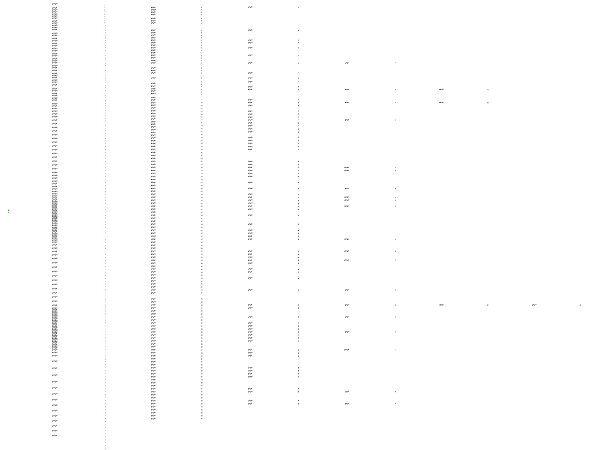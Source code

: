 digraph D {
rankdir=LR
size="4,3"
ratio="fill"
node[color="black",shape="square",fillcolor="darkseagreen3",style="filled"]
 0
 N1
 node[color="black",shape="circle",style=""]
 
edge[style="solid"]
edge[style="solid"]
0->1[label="c=1614.0,t=220.0",color="darkseagreen3"] 
edge[style="solid"]
0->2[label="c=1614.0,t=52.0",color="darkseagreen3"] 
edge[style="solid"]
2->28[label="c=35.0,t=222.0",color="dodgerblue2"] 
edge[style="solid"]
28->87[label="c=44.0,t=193.0",color="dodgerblue2"] 
edge[style="solid"]
0->3[label="c=1614.0,t=127.0",color="darkseagreen3"] 
edge[style="solid"]
3->69[label="c=102.0,t=133.0",color="dodgerblue2"] 
edge[style="solid"]
0->4[label="c=1614.0,t=117.0",color="darkseagreen3"] 
edge[style="solid"]
4->57[label="c=98.0,t=139.0",color="dodgerblue2"] 
edge[style="solid"]
0->5[label="c=1614.0,t=230.0",color="darkseagreen3"] 
edge[style="solid"]
5->82[label="c=78.0,t=109.0",color="dodgerblue2"] 
edge[style="solid"]
0->6[label="c=1614.0,t=204.0",color="darkseagreen3"] 
edge[style="solid"]
0->7[label="c=1614.0,t=142.0",color="darkseagreen3"] 
edge[style="solid"]
7->55[label="c=64.0,t=243.0",color="dodgerblue2"] 
edge[style="solid"]
0->8[label="c=1614.0,t=49.0",color="darkseagreen3"] 
edge[style="solid"]
8->35[label="c=61.0,t=277.0",color="dodgerblue2"] 
edge[style="solid"]
0->9[label="c=1614.0,t=154.0",color="darkseagreen3"] 
edge[style="solid"]
9->54[label="c=40.0,t=191.0",color="dodgerblue2"] 
edge[style="solid"]
0->10[label="c=1614.0,t=199.0",color="darkseagreen3"] 
edge[style="solid"]
0->11[label="c=1614.0,t=208.0",color="darkseagreen3"] 
edge[style="solid"]
0->12[label="c=1614.0,t=68.0",color="darkseagreen3"] 
edge[style="solid"]
12->43[label="c=85.0,t=264.0",color="dodgerblue2"] 
edge[style="solid"]
43->103[label="c=45.0,t=139.0",color="dodgerblue2"] 
edge[style="solid"]
0->13[label="c=1614.0,t=149.0",color="darkseagreen3"] 
edge[style="solid"]
13->65[label="c=79.0,t=263.0",color="dodgerblue2"] 
edge[style="solid"]
0->14[label="c=1614.0,t=234.0",color="darkseagreen3"] 
edge[style="solid"]
14->80[label="c=17.0,t=179.0",color="dodgerblue2"] 
edge[style="solid"]
0->15[label="c=1614.0,t=65.0",color="darkseagreen3"] 
edge[style="solid"]
15->36[label="c=33.0,t=72.0",color="dodgerblue2"] 
edge[style="solid"]
0->16[label="c=1614.0,t=166.0",color="darkseagreen3"] 
edge[style="solid"]
16->67[label="c=50.0,t=113.0",color="dodgerblue2"] 
edge[style="solid"]
67->89[label="c=14.0,t=107.0",color="dodgerblue2"] 
edge[style="solid"]
0->17[label="c=1614.0,t=24.0",color="darkseagreen3"] 
edge[style="solid"]
17->30[label="c=49.0,t=195.0",color="dodgerblue2"] 
edge[style="solid"]
30->90[label="c=129.0,t=114.0",color="dodgerblue2"] 
edge[style="solid"]
0->18[label="c=1614.0,t=189.0",color="darkseagreen3"] 
edge[style="solid"]
18->79[label="c=51.0,t=268.0",color="dodgerblue2"] 
edge[style="solid"]
0->19[label="c=1614.0,t=111.0",color="darkseagreen3"] 
edge[style="solid"]
19->66[label="c=81.0,t=100.0",color="dodgerblue2"] 
edge[style="solid"]
66->83[label="c=74.0,t=254.0",color="dodgerblue2"] 
edge[style="solid"]
0->20[label="c=1614.0,t=218.0",color="darkseagreen3"] 
edge[style="solid"]
20->84[label="c=63.0,t=155.0",color="dodgerblue2"] 
edge[style="solid"]
0->21[label="c=1614.0,t=75.0",color="darkseagreen3"] 
edge[style="solid"]
21->47[label="c=61.0,t=253.0",color="dodgerblue2"] 
edge[style="solid"]
0->22[label="c=1614.0,t=134.0",color="darkseagreen3"] 
edge[style="solid"]
22->63[label="c=56.0,t=212.0",color="dodgerblue2"] 
edge[style="solid"]
63->117[label="c=78.0,t=111.0",color="dodgerblue2"] 
edge[style="solid"]
0->23[label="c=1614.0,t=90.0",color="darkseagreen3"] 
edge[style="solid"]
23->52[label="c=35.0,t=134.0",color="dodgerblue2"] 
edge[style="solid"]
0->24[label="c=1614.0,t=186.0",color="darkseagreen3"] 
edge[style="solid"]
24->81[label="c=38.0,t=68.0",color="dodgerblue2"] 
edge[style="solid"]
0->25[label="c=1614.0,t=103.0",color="darkseagreen3"] 
edge[style="solid"]
25->60[label="c=31.0,t=57.0",color="dodgerblue2"] 
edge[style="solid"]
60->88[label="c=90.0,t=109.0",color="dodgerblue2"] 
edge[style="solid"]
88->99[label="c=7.0,t=32.0",color="dodgerblue2"] 
edge[style="solid"]
0->26[label="c=1614.0,t=115.0",color="darkseagreen3"] 
edge[style="solid"]
0->27[label="c=1614.0,t=55.0",color="darkseagreen3"] 
edge[style="solid"]
27->53[label="c=72.0,t=198.0",color="dodgerblue2"] 
edge[style="solid"]
0->29[label="c=1614.0,t=86.0",color="darkseagreen3"] 
edge[style="solid"]
29->59[label="c=36.0,t=251.0",color="dodgerblue2"] 
edge[style="solid"]
0->31[label="c=1614.0,t=69.0",color="darkseagreen3"] 
edge[style="solid"]
31->62[label="c=49.0,t=213.0",color="dodgerblue2"] 
edge[style="solid"]
62->111[label="c=55.0,t=198.0",color="dodgerblue2"] 
edge[style="solid"]
0->32[label="c=1614.0,t=212.0",color="darkseagreen3"] 
edge[style="solid"]
0->33[label="c=1614.0,t=92.0",color="darkseagreen3"] 
edge[style="solid"]
33->75[label="c=76.0,t=76.0",color="dodgerblue2"] 
edge[style="solid"]
75->86[label="c=47.0,t=117.0",color="dodgerblue2"] 
edge[style="solid"]
0->34[label="c=1614.0,t=150.0",color="darkseagreen3"] 
edge[style="solid"]
0->37[label="c=1614.0,t=171.0",color="darkseagreen3"] 
edge[style="solid"]
0->38[label="c=1614.0,t=69.0",color="darkseagreen3"] 
edge[style="solid"]
38->56[label="c=12.0,t=48.0",color="dodgerblue2"] 
edge[style="solid"]
56->78[label="c=42.0,t=220.0",color="dodgerblue2"] 
edge[style="solid"]
0->39[label="c=1614.0,t=37.0",color="darkseagreen3"] 
edge[style="solid"]
39->50[label="c=31.0,t=107.0",color="dodgerblue2"] 
edge[style="solid"]
0->40[label="c=1614.0,t=164.0",color="darkseagreen3"] 
edge[style="solid"]
40->91[label="c=75.0,t=63.0",color="dodgerblue2"] 
edge[style="solid"]
91->105[label="c=52.0,t=184.0",color="dodgerblue2"] 
edge[style="solid"]
0->41[label="c=1614.0,t=52.0",color="darkseagreen3"] 
edge[style="solid"]
41->68[label="c=83.0,t=103.0",color="dodgerblue2"] 
edge[style="solid"]
68->95[label="c=59.0,t=75.0",color="dodgerblue2"] 
edge[style="solid"]
95->102[label="c=18.0,t=65.0",color="dodgerblue2"] 
edge[style="solid"]
102->116[label="c=36.0,t=164.0",color="dodgerblue2"] 
edge[style="solid"]
0->42[label="c=1614.0,t=28.0",color="darkseagreen3"] 
edge[style="solid"]
42->51[label="c=35.0,t=114.0",color="dodgerblue2"] 
edge[style="solid"]
0->44[label="c=1614.0,t=235.0",color="darkseagreen3"] 
edge[style="solid"]
0->45[label="c=1614.0,t=43.0",color="darkseagreen3"] 
edge[style="solid"]
45->61[label="c=6.0,t=132.0",color="dodgerblue2"] 
edge[style="solid"]
0->46[label="c=1614.0,t=184.0",color="darkseagreen3"] 
edge[style="solid"]
46->101[label="c=36.0,t=253.0",color="dodgerblue2"] 
edge[style="solid"]
0->48[label="c=1614.0,t=54.0",color="darkseagreen3"] 
edge[style="solid"]
48->71[label="c=23.0,t=110.0",color="dodgerblue2"] 
edge[style="solid"]
71->104[label="c=54.0,t=207.0",color="dodgerblue2"] 
edge[style="solid"]
0->49[label="c=1614.0,t=173.0",color="darkseagreen3"] 
edge[style="solid"]
49->106[label="c=58.0,t=134.0",color="dodgerblue2"] 
edge[style="solid"]
106->125[label="c=12.0,t=33.0",color="dodgerblue2"] 
edge[style="solid"]
125->142[label="c=26.0,t=37.0",color="dodgerblue2"] 
edge[style="solid"]
142->153[label="c=36.0,t=100.0",color="dodgerblue2"] 
edge[style="solid"]
0->58[label="c=1614.0,t=167.0",color="darkseagreen3"] 
edge[style="solid"]
58->113[label="c=72.0,t=175.0",color="dodgerblue2"] 
edge[style="solid"]
113->154[label="c=79.0,t=127.0",color="dodgerblue2"] 
edge[style="solid"]
0->64[label="c=1614.0,t=153.0",color="darkseagreen3"] 
edge[style="solid"]
64->107[label="c=54.0,t=230.0",color="dodgerblue2"] 
edge[style="solid"]
0->70[label="c=1614.0,t=156.0",color="darkseagreen3"] 
edge[style="solid"]
70->114[label="c=64.0,t=102.0",color="dodgerblue2"] 
edge[style="solid"]
114->137[label="c=48.0,t=210.0",color="dodgerblue2"] 
edge[style="solid"]
0->72[label="c=1614.0,t=59.0",color="darkseagreen3"] 
edge[style="solid"]
72->100[label="c=74.0,t=216.0",color="dodgerblue2"] 
edge[style="solid"]
100->145[label="c=41.0,t=138.0",color="dodgerblue2"] 
edge[style="solid"]
0->73[label="c=1614.0,t=38.0",color="darkseagreen3"] 
edge[style="solid"]
73->94[label="c=82.0,t=149.0",color="dodgerblue2"] 
edge[style="solid"]
94->122[label="c=84.0,t=280.0",color="dodgerblue2"] 
edge[style="solid"]
0->74[label="c=1614.0,t=136.0",color="darkseagreen3"] 
edge[style="solid"]
74->110[label="c=32.0,t=75.0",color="dodgerblue2"] 
edge[style="solid"]
110->141[label="c=107.0,t=117.0",color="dodgerblue2"] 
edge[style="solid"]
141->167[label="c=55.0,t=93.0",color="dodgerblue2"] 
edge[style="solid"]
0->76[label="c=1614.0,t=56.0",color="darkseagreen3"] 
edge[style="solid"]
76->98[label="c=55.0,t=259.0",color="dodgerblue2"] 
edge[style="solid"]
98->156[label="c=40.0,t=58.0",color="dodgerblue2"] 
edge[style="solid"]
0->77[label="c=1614.0,t=137.0",color="darkseagreen3"] 
edge[style="solid"]
77->112[label="c=59.0,t=102.0",color="dodgerblue2"] 
edge[style="solid"]
112->140[label="c=62.0,t=190.0",color="dodgerblue2"] 
edge[style="solid"]
0->85[label="c=1614.0,t=198.0",color="darkseagreen3"] 
edge[style="solid"]
85->131[label="c=15.0,t=137.0",color="dodgerblue2"] 
edge[style="solid"]
131->183[label="c=114.0,t=92.0",color="dodgerblue2"] 
edge[style="solid"]
0->92[label="c=1614.0,t=137.0",color="darkseagreen3"] 
edge[style="solid"]
92->121[label="c=40.0,t=110.0",color="dodgerblue2"] 
edge[style="solid"]
121->168[label="c=61.0,t=183.0",color="dodgerblue2"] 
edge[style="solid"]
0->93[label="c=1614.0,t=217.0",color="darkseagreen3"] 
edge[style="solid"]
93->162[label="c=80.0,t=179.0",color="dodgerblue2"] 
edge[style="solid"]
0->96[label="c=1614.0,t=108.0",color="darkseagreen3"] 
edge[style="solid"]
96->128[label="c=64.0,t=100.0",color="dodgerblue2"] 
edge[style="solid"]
128->146[label="c=18.0,t=195.0",color="dodgerblue2"] 
edge[style="solid"]
0->97[label="c=1614.0,t=101.0",color="darkseagreen3"] 
edge[style="solid"]
97->120[label="c=82.0,t=225.0",color="dodgerblue2"] 
edge[style="solid"]
120->173[label="c=18.0,t=142.0",color="dodgerblue2"] 
edge[style="solid"]
0->108[label="c=1614.0,t=96.0",color="darkseagreen3"] 
edge[style="solid"]
108->139[label="c=51.0,t=203.0",color="dodgerblue2"] 
edge[style="solid"]
139->187[label="c=14.0,t=116.0",color="dodgerblue2"] 
edge[style="solid"]
0->109[label="c=1614.0,t=18.0",color="darkseagreen3"] 
edge[style="solid"]
109->119[label="c=75.0,t=295.0",color="dodgerblue2"] 
edge[style="solid"]
119->193[label="c=20.0,t=167.0",color="dodgerblue2"] 
edge[style="solid"]
0->115[label="c=1614.0,t=165.0",color="darkseagreen3"] 
edge[style="solid"]
115->169[label="c=44.0,t=179.0",color="dodgerblue2"] 
edge[style="solid"]
169->211[label="c=15.0,t=64.0",color="dodgerblue2"] 
edge[style="solid"]
0->118[label="c=1614.0,t=211.0",color="darkseagreen3"] 
edge[style="solid"]
118->201[label="c=84.0,t=255.0",color="dodgerblue2"] 
edge[style="solid"]
0->123[label="c=1614.0,t=225.0",color="darkseagreen3"] 
edge[style="solid"]
123->204[label="c=76.0,t=212.0",color="dodgerblue2"] 
edge[style="solid"]
0->124[label="c=1614.0,t=155.0",color="darkseagreen3"] 
edge[style="solid"]
124->175[label="c=34.0,t=258.0",color="dodgerblue2"] 
edge[style="solid"]
0->126[label="c=1614.0,t=209.0",color="darkseagreen3"] 
edge[style="solid"]
126->191[label="c=42.0,t=44.0",color="dodgerblue2"] 
edge[style="solid"]
191->209[label="c=48.0,t=203.0",color="dodgerblue2"] 
edge[style="solid"]
0->127[label="c=1614.0,t=134.0",color="darkseagreen3"] 
edge[style="solid"]
127->176[label="c=70.0,t=195.0",color="dodgerblue2"] 
edge[style="solid"]
176->226[label="c=25.0,t=122.0",color="dodgerblue2"] 
edge[style="solid"]
0->129[label="c=1614.0,t=91.0",color="darkseagreen3"] 
edge[style="solid"]
129->163[label="c=29.0,t=109.0",color="dodgerblue2"] 
edge[style="solid"]
163->194[label="c=42.0,t=82.0",color="dodgerblue2"] 
edge[style="solid"]
194->221[label="c=76.0,t=138.0",color="dodgerblue2"] 
edge[style="solid"]
0->130[label="c=1614.0,t=36.0",color="darkseagreen3"] 
edge[style="solid"]
130->148[label="c=33.0,t=108.0",color="dodgerblue2"] 
edge[style="solid"]
148->181[label="c=49.0,t=128.0",color="dodgerblue2"] 
edge[style="solid"]
181->215[label="c=48.0,t=169.0",color="dodgerblue2"] 
edge[style="solid"]
0->132[label="c=1614.0,t=147.0",color="darkseagreen3"] 
edge[style="solid"]
132->172[label="c=17.0,t=147.0",color="dodgerblue2"] 
edge[style="solid"]
172->224[label="c=64.0,t=120.0",color="dodgerblue2"] 
edge[style="solid"]
0->133[label="c=1614.0,t=204.0",color="darkseagreen3"] 
edge[style="solid"]
133->196[label="c=17.0,t=118.0",color="dodgerblue2"] 
edge[style="solid"]
196->230[label="c=34.0,t=156.0",color="dodgerblue2"] 
edge[style="solid"]
0->134[label="c=1614.0,t=217.0",color="darkseagreen3"] 
edge[style="solid"]
134->213[label="c=82.0,t=202.0",color="dodgerblue2"] 
edge[style="solid"]
0->135[label="c=1614.0,t=128.0",color="darkseagreen3"] 
edge[style="solid"]
135->179[label="c=45.0,t=203.0",color="dodgerblue2"] 
edge[style="solid"]
179->228[label="c=23.0,t=132.0",color="dodgerblue2"] 
edge[style="solid"]
0->136[label="c=1614.0,t=81.0",color="darkseagreen3"] 
edge[style="solid"]
136->165[label="c=33.0,t=190.0",color="dodgerblue2"] 
edge[style="solid"]
0->138[label="c=1614.0,t=16.0",color="darkseagreen3"] 
edge[style="solid"]
138->155[label="c=56.0,t=141.0",color="dodgerblue2"] 
edge[style="solid"]
155->184[label="c=34.0,t=185.0",color="dodgerblue2"] 
edge[style="solid"]
184->238[label="c=38.0,t=72.0",color="dodgerblue2"] 
edge[style="solid"]
0->143[label="c=1614.0,t=138.0",color="darkseagreen3"] 
edge[style="solid"]
143->190[label="c=50.0,t=223.0",color="dodgerblue2"] 
edge[style="solid"]
0->144[label="c=1614.0,t=106.0",color="darkseagreen3"] 
edge[style="solid"]
144->189[label="c=75.0,t=181.0",color="dodgerblue2"] 
edge[style="solid"]
189->231[label="c=49.0,t=113.0",color="dodgerblue2"] 
edge[style="solid"]
0->147[label="c=1614.0,t=158.0",color="darkseagreen3"] 
edge[style="solid"]
147->199[label="c=28.0,t=64.0",color="dodgerblue2"] 
edge[style="solid"]
199->217[label="c=47.0,t=63.0",color="dodgerblue2"] 
edge[style="solid"]
217->237[label="c=64.0,t=194.0",color="dodgerblue2"] 
edge[style="solid"]
0->149[label="c=1614.0,t=37.0",color="darkseagreen3"] 
edge[style="solid"]
149->164[label="c=26.0,t=151.0",color="dodgerblue2"] 
edge[style="solid"]
164->205[label="c=11.0,t=109.0",color="dodgerblue2"] 
edge[style="solid"]
205->242[label="c=48.0,t=115.0",color="dodgerblue2"] 
edge[style="solid"]
0->150[label="c=1614.0,t=76.0",color="darkseagreen3"] 
edge[style="solid"]
150->182[label="c=57.0,t=249.0",color="dodgerblue2"] 
edge[style="solid"]
182->255[label="c=47.0,t=110.0",color="dodgerblue2"] 
edge[style="solid"]
0->151[label="c=1614.0,t=118.0",color="darkseagreen3"] 
edge[style="solid"]
151->192[label="c=43.0,t=53.0",color="dodgerblue2"] 
edge[style="solid"]
192->210[label="c=41.0,t=75.0",color="dodgerblue2"] 
edge[style="solid"]
210->229[label="c=52.0,t=227.0",color="dodgerblue2"] 
edge[style="solid"]
0->152[label="c=1614.0,t=16.0",color="darkseagreen3"] 
edge[style="solid"]
152->161[label="c=29.0,t=250.0",color="dodgerblue2"] 
edge[style="solid"]
161->252[label="c=88.0,t=142.0",color="dodgerblue2"] 
edge[style="solid"]
0->157[label="c=1614.0,t=179.0",color="darkseagreen3"] 
edge[style="solid"]
157->220[label="c=44.0,t=239.0",color="dodgerblue2"] 
edge[style="solid"]
0->158[label="c=1614.0,t=73.0",color="darkseagreen3"] 
edge[style="solid"]
158->188[label="c=47.0,t=236.0",color="dodgerblue2"] 
edge[style="solid"]
188->261[label="c=41.0,t=123.0",color="dodgerblue2"] 
edge[style="solid"]
0->159[label="c=1614.0,t=221.0",color="darkseagreen3"] 
edge[style="solid"]
159->227[label="c=26.0,t=257.0",color="dodgerblue2"] 
edge[style="solid"]
0->160[label="c=1614.0,t=222.0",color="darkseagreen3"] 
edge[style="solid"]
160->244[label="c=64.0,t=255.0",color="dodgerblue2"] 
edge[style="solid"]
0->166[label="c=1614.0,t=38.0",color="darkseagreen3"] 
edge[style="solid"]
166->185[label="c=59.0,t=143.0",color="dodgerblue2"] 
edge[style="solid"]
185->234[label="c=69.0,t=235.0",color="dodgerblue2"] 
edge[style="solid"]
0->170[label="c=1614.0,t=188.0",color="darkseagreen3"] 
edge[style="solid"]
170->243[label="c=86.0,t=181.0",color="dodgerblue2"] 
edge[style="solid"]
0->171[label="c=1614.0,t=120.0",color="darkseagreen3"] 
edge[style="solid"]
171->222[label="c=59.0,t=110.0",color="dodgerblue2"] 
edge[style="solid"]
222->266[label="c=116.0,t=222.0",color="dodgerblue2"] 
edge[style="solid"]
0->174[label="c=1614.0,t=105.0",color="darkseagreen3"] 
edge[style="solid"]
174->214[label="c=36.0,t=219.0",color="dodgerblue2"] 
edge[style="solid"]
214->313[label="c=127.0,t=146.0",color="dodgerblue2"] 
edge[style="solid"]
0->177[label="c=1614.0,t=115.0",color="darkseagreen3"] 
edge[style="solid"]
177->247[label="c=148.0,t=275.0",color="dodgerblue2"] 
edge[style="solid"]
247->299[label="c=25.0,t=58.0",color="dodgerblue2"] 
edge[style="solid"]
0->178[label="c=1614.0,t=109.0",color="darkseagreen3"] 
edge[style="solid"]
178->219[label="c=38.0,t=56.0",color="dodgerblue2"] 
edge[style="solid"]
219->236[label="c=27.0,t=57.0",color="dodgerblue2"] 
edge[style="solid"]
236->257[label="c=42.0,t=236.0",color="dodgerblue2"] 
edge[style="solid"]
0->180[label="c=1614.0,t=230.0",color="darkseagreen3"] 
edge[style="solid"]
180->264[label="c=62.0,t=232.0",color="dodgerblue2"] 
edge[style="solid"]
0->186[label="c=1614.0,t=44.0",color="darkseagreen3"] 
edge[style="solid"]
186->212[label="c=82.0,t=226.0",color="dodgerblue2"] 
edge[style="solid"]
0->195[label="c=1614.0,t=67.0",color="darkseagreen3"] 
edge[style="solid"]
195->233[label="c=97.0,t=250.0",color="dodgerblue2"] 
edge[style="solid"]
0->197[label="c=1614.0,t=97.0",color="darkseagreen3"] 
edge[style="solid"]
197->249[label="c=80.0,t=147.0",color="dodgerblue2"] 
edge[style="solid"]
249->273[label="c=39.0,t=42.0",color="dodgerblue2"] 
edge[style="solid"]
273->293[label="c=90.0,t=169.0",color="dodgerblue2"] 
edge[style="solid"]
0->198[label="c=1614.0,t=116.0",color="darkseagreen3"] 
edge[style="solid"]
198->245[label="c=53.0,t=272.0",color="dodgerblue2"] 
edge[style="solid"]
245->323[label="c=28.0,t=48.0",color="dodgerblue2"] 
edge[style="solid"]
0->200[label="c=1614.0,t=125.0",color="darkseagreen3"] 
edge[style="solid"]
200->240[label="c=27.0,t=135.0",color="dodgerblue2"] 
edge[style="solid"]
240->288[label="c=47.0,t=162.0",color="dodgerblue2"] 
edge[style="solid"]
0->202[label="c=1614.0,t=21.0",color="darkseagreen3"] 
edge[style="solid"]
202->223[label="c=83.0,t=88.0",color="dodgerblue2"] 
edge[style="solid"]
223->235[label="c=8.0,t=187.0",color="dodgerblue2"] 
edge[style="solid"]
235->314[label="c=100.0,t=173.0",color="dodgerblue2"] 
edge[style="solid"]
0->203[label="c=1614.0,t=173.0",color="darkseagreen3"] 
edge[style="solid"]
203->258[label="c=23.0,t=142.0",color="dodgerblue2"] 
edge[style="solid"]
258->309[label="c=48.0,t=128.0",color="dodgerblue2"] 
edge[style="solid"]
0->206[label="c=1614.0,t=196.0",color="darkseagreen3"] 
edge[style="solid"]
206->262[label="c=3.0,t=188.0",color="dodgerblue2"] 
edge[style="solid"]
0->207[label="c=1614.0,t=173.0",color="darkseagreen3"] 
edge[style="solid"]
207->260[label="c=21.0,t=78.0",color="dodgerblue2"] 
edge[style="solid"]
260->282[label="c=18.0,t=186.0",color="dodgerblue2"] 
edge[style="solid"]
0->208[label="c=1614.0,t=61.0",color="darkseagreen3"] 
edge[style="solid"]
208->225[label="c=20.0,t=240.0",color="dodgerblue2"] 
edge[style="solid"]
225->294[label="c=9.0,t=116.0",color="dodgerblue2"] 
edge[style="solid"]
0->216[label="c=1614.0,t=225.0",color="darkseagreen3"] 
edge[style="solid"]
216->295[label="c=69.0,t=170.0",color="dodgerblue2"] 
edge[style="solid"]
0->218[label="c=1614.0,t=69.0",color="darkseagreen3"] 
edge[style="solid"]
218->246[label="c=32.0,t=128.0",color="dodgerblue2"] 
edge[style="solid"]
246->286[label="c=38.0,t=224.0",color="dodgerblue2"] 
edge[style="solid"]
0->232[label="c=1614.0,t=201.0",color="darkseagreen3"] 
edge[style="solid"]
232->307[label="c=53.0,t=124.0",color="dodgerblue2"] 
edge[style="solid"]
0->239[label="c=1614.0,t=159.0",color="darkseagreen3"] 
edge[style="solid"]
239->291[label="c=37.0,t=222.0",color="dodgerblue2"] 
edge[style="solid"]
0->241[label="c=1614.0,t=183.0",color="darkseagreen3"] 
edge[style="solid"]
241->304[label="c=31.0,t=237.0",color="dodgerblue2"] 
edge[style="solid"]
0->248[label="c=1614.0,t=96.0",color="darkseagreen3"] 
edge[style="solid"]
248->278[label="c=18.0,t=84.0",color="dodgerblue2"] 
edge[style="solid"]
278->316[label="c=59.0,t=126.0",color="dodgerblue2"] 
edge[style="solid"]
316->342[label="c=11.0,t=61.0",color="dodgerblue2"] 
edge[style="solid"]
0->250[label="c=1614.0,t=142.0",color="darkseagreen3"] 
edge[style="solid"]
250->297[label="c=52.0,t=213.0",color="dodgerblue2"] 
edge[style="solid"]
0->251[label="c=1614.0,t=173.0",color="darkseagreen3"] 
edge[style="solid"]
0->253[label="c=1614.0,t=162.0",color="darkseagreen3"] 
edge[style="solid"]
253->296[label="c=2.0,t=126.0",color="dodgerblue2"] 
edge[style="solid"]
0->254[label="c=1614.0,t=197.0",color="darkseagreen3"] 
edge[style="solid"]
254->329[label="c=45.0,t=274.0",color="dodgerblue2"] 
edge[style="solid"]
0->256[label="c=1614.0,t=86.0",color="darkseagreen3"] 
edge[style="solid"]
256->283[label="c=10.0,t=39.0",color="dodgerblue2"] 
edge[style="solid"]
283->319[label="c=90.0,t=93.0",color="dodgerblue2"] 
edge[style="solid"]
319->335[label="c=45.0,t=82.0",color="dodgerblue2"] 
edge[style="solid"]
335->357[label="c=50.0,t=60.0",color="dodgerblue2"] 
edge[style="solid"]
357->378[label="c=99.0,t=111.0",color="dodgerblue2"] 
edge[style="solid"]
0->259[label="c=1614.0,t=48.0",color="darkseagreen3"] 
edge[style="solid"]
259->287[label="c=56.0,t=164.0",color="dodgerblue2"] 
edge[style="solid"]
287->343[label="c=65.0,t=222.0",color="dodgerblue2"] 
edge[style="solid"]
0->263[label="c=1614.0,t=212.0",color="darkseagreen3"] 
edge[style="solid"]
263->340[label="c=73.0,t=253.0",color="dodgerblue2"] 
edge[style="solid"]
0->265[label="c=1614.0,t=173.0",color="darkseagreen3"] 
edge[style="solid"]
265->354[label="c=153.0,t=283.0",color="dodgerblue2"] 
edge[style="solid"]
0->267[label="c=1614.0,t=65.0",color="darkseagreen3"] 
edge[style="solid"]
267->318[label="c=91.0,t=140.0",color="dodgerblue2"] 
edge[style="solid"]
318->345[label="c=78.0,t=140.0",color="dodgerblue2"] 
edge[style="solid"]
345->373[label="c=14.0,t=81.0",color="dodgerblue2"] 
edge[style="solid"]
0->268[label="c=1614.0,t=210.0",color="darkseagreen3"] 
edge[style="solid"]
268->350[label="c=76.0,t=231.0",color="dodgerblue2"] 
edge[style="solid"]
0->269[label="c=1614.0,t=85.0",color="darkseagreen3"] 
edge[style="solid"]
269->300[label="c=12.0,t=142.0",color="dodgerblue2"] 
edge[style="solid"]
300->347[label="c=38.0,t=179.0",color="dodgerblue2"] 
edge[style="solid"]
0->270[label="c=1614.0,t=121.0",color="darkseagreen3"] 
edge[style="solid"]
270->321[label="c=46.0,t=87.0",color="dodgerblue2"] 
edge[style="solid"]
321->352[label="c=82.0,t=265.0",color="dodgerblue2"] 
edge[style="solid"]
0->271[label="c=1614.0,t=175.0",color="darkseagreen3"] 
edge[style="solid"]
271->338[label="c=36.0,t=75.0",color="dodgerblue2"] 
edge[style="solid"]
338->356[label="c=45.0,t=173.0",color="dodgerblue2"] 
edge[style="solid"]
0->272[label="c=1614.0,t=156.0",color="darkseagreen3"] 
edge[style="solid"]
272->332[label="c=31.0,t=43.0",color="dodgerblue2"] 
edge[style="solid"]
332->348[label="c=51.0,t=183.0",color="dodgerblue2"] 
edge[style="solid"]
348->391[label="c=50.0,t=53.0",color="dodgerblue2"] 
edge[style="solid"]
0->274[label="c=1614.0,t=131.0",color="darkseagreen3"] 
edge[style="solid"]
274->326[label="c=42.0,t=114.0",color="dodgerblue2"] 
edge[style="solid"]
326->371[label="c=122.0,t=192.0",color="dodgerblue2"] 
edge[style="solid"]
0->275[label="c=1614.0,t=226.0",color="darkseagreen3"] 
edge[style="solid"]
275->346[label="c=17.0,t=181.0",color="dodgerblue2"] 
edge[style="solid"]
346->396[label="c=25.0,t=53.0",color="dodgerblue2"] 
edge[style="solid"]
0->276[label="c=1614.0,t=103.0",color="darkseagreen3"] 
edge[style="solid"]
276->330[label="c=102.0,t=122.0",color="dodgerblue2"] 
edge[style="solid"]
330->372[label="c=130.0,t=211.0",color="dodgerblue2"] 
edge[style="solid"]
0->277[label="c=1614.0,t=220.0",color="darkseagreen3"] 
edge[style="solid"]
277->353[label="c=64.0,t=220.0",color="dodgerblue2"] 
edge[style="solid"]
0->279[label="c=1614.0,t=236.0",color="darkseagreen3"] 
edge[style="solid"]
279->359[label="c=46.0,t=192.0",color="dodgerblue2"] 
edge[style="solid"]
0->280[label="c=1614.0,t=71.0",color="darkseagreen3"] 
edge[style="solid"]
280->310[label="c=33.0,t=86.0",color="dodgerblue2"] 
edge[style="solid"]
310->337[label="c=15.0,t=74.0",color="dodgerblue2"] 
edge[style="solid"]
337->377[label="c=122.0,t=229.0",color="dodgerblue2"] 
edge[style="solid"]
0->281[label="c=1614.0,t=61.0",color="darkseagreen3"] 
edge[style="solid"]
281->303[label="c=22.0,t=128.0",color="dodgerblue2"] 
edge[style="solid"]
303->363[label="c=95.0,t=287.0",color="dodgerblue2"] 
edge[style="solid"]
0->284[label="c=1614.0,t=78.0",color="darkseagreen3"] 
edge[style="solid"]
284->322[label="c=37.0,t=235.0",color="dodgerblue2"] 
edge[style="solid"]
322->375[label="c=3.0,t=99.0",color="dodgerblue2"] 
edge[style="solid"]
0->285[label="c=1614.0,t=158.0",color="darkseagreen3"] 
edge[style="solid"]
285->351[label="c=78.0,t=288.0",color="dodgerblue2"] 
edge[style="solid"]
0->289[label="c=1614.0,t=177.0",color="darkseagreen3"] 
edge[style="solid"]
289->361[label="c=60.0,t=228.0",color="dodgerblue2"] 
edge[style="solid"]
0->290[label="c=1614.0,t=186.0",color="darkseagreen3"] 
edge[style="solid"]
290->360[label="c=59.0,t=158.0",color="dodgerblue2"] 
edge[style="solid"]
0->292[label="c=1614.0,t=186.0",color="darkseagreen3"] 
edge[style="solid"]
292->367[label="c=67.0,t=106.0",color="dodgerblue2"] 
edge[style="solid"]
367->385[label="c=41.0,t=136.0",color="dodgerblue2"] 
edge[style="solid"]
0->298[label="c=1614.0,t=90.0",color="darkseagreen3"] 
edge[style="solid"]
298->336[label="c=19.0,t=210.0",color="dodgerblue2"] 
edge[style="solid"]
336->393[label="c=40.0,t=169.0",color="dodgerblue2"] 
edge[style="solid"]
0->301[label="c=1614.0,t=108.0",color="darkseagreen3"] 
edge[style="solid"]
301->344[label="c=58.0,t=191.0",color="dodgerblue2"] 
edge[style="solid"]
344->392[label="c=34.0,t=90.0",color="dodgerblue2"] 
edge[style="solid"]
0->302[label="c=1614.0,t=44.0",color="darkseagreen3"] 
edge[style="solid"]
302->331[label="c=36.0,t=186.0",color="dodgerblue2"] 
edge[style="solid"]
331->387[label="c=83.0,t=235.0",color="dodgerblue2"] 
edge[style="solid"]
0->305[label="c=1614.0,t=235.0",color="darkseagreen3"] 
edge[style="solid"]
305->379[label="c=72.0,t=93.0",color="dodgerblue2"] 
edge[style="solid"]
0->306[label="c=1614.0,t=147.0",color="darkseagreen3"] 
edge[style="solid"]
306->358[label="c=37.0,t=166.0",color="dodgerblue2"] 
edge[style="solid"]
0->308[label="c=1614.0,t=226.0",color="darkseagreen3"] 
edge[style="solid"]
308->374[label="c=18.0,t=250.0",color="dodgerblue2"] 
edge[style="solid"]
0->311[label="c=1614.0,t=73.0",color="darkseagreen3"] 
edge[style="solid"]
311->341[label="c=31.0,t=218.0",color="dodgerblue2"] 
edge[style="solid"]
341->398[label="c=33.0,t=82.0",color="dodgerblue2"] 
edge[style="solid"]
0->312[label="c=1614.0,t=32.0",color="darkseagreen3"] 
edge[style="solid"]
312->327[label="c=20.0,t=77.0",color="dodgerblue2"] 
edge[style="solid"]
327->369[label="c=121.0,t=191.0",color="dodgerblue2"] 
edge[style="solid"]
369->395[label="c=7.0,t=139.0",color="dodgerblue2"] 
edge[style="solid"]
0->315[label="c=1614.0,t=182.0",color="darkseagreen3"] 
edge[style="solid"]
315->382[label="c=93.0,t=193.0",color="dodgerblue2"] 
edge[style="solid"]
0->317[label="c=1614.0,t=135.0",color="darkseagreen3"] 
edge[style="solid"]
317->362[label="c=40.0,t=231.0",color="dodgerblue2"] 
edge[style="solid"]
0->320[label="c=1614.0,t=128.0",color="darkseagreen3"] 
edge[style="solid"]
320->368[label="c=54.0,t=122.0",color="dodgerblue2"] 
edge[style="solid"]
368->390[label="c=19.0,t=138.0",color="dodgerblue2"] 
edge[style="solid"]
0->324[label="c=1614.0,t=112.0",color="darkseagreen3"] 
edge[style="solid"]
324->364[label="c=59.0,t=109.0",color="dodgerblue2"] 
edge[style="solid"]
364->383[label="c=16.0,t=34.0",color="dodgerblue2"] 
edge[style="solid"]
383->394[label="c=30.0,t=99.0",color="dodgerblue2"] 
edge[style="solid"]
0->325[label="c=1614.0,t=181.0",color="darkseagreen3"] 
edge[style="solid"]
325->376[label="c=31.0,t=149.0",color="dodgerblue2"] 
edge[style="solid"]
0->328[label="c=1614.0,t=123.0",color="darkseagreen3"] 
edge[style="solid"]
328->365[label="c=27.0,t=248.0",color="dodgerblue2"] 
edge[style="solid"]
0->333[label="c=1614.0,t=22.0",color="darkseagreen3"] 
edge[style="solid"]
333->355[label="c=71.0,t=282.0",color="dodgerblue2"] 
edge[style="solid"]
0->334[label="c=1614.0,t=190.0",color="darkseagreen3"] 
edge[style="solid"]
334->388[label="c=25.0,t=106.0",color="dodgerblue2"] 
edge[style="solid"]
0->339[label="c=1614.0,t=169.0",color="darkseagreen3"] 
edge[style="solid"]
339->397[label="c=67.0,t=219.0",color="dodgerblue2"] 
edge[style="solid"]
0->349[label="c=1614.0,t=191.0",color="darkseagreen3"] 
edge[style="solid"]
0->366[label="c=1614.0,t=187.0",color="darkseagreen3"] 
edge[style="solid"]
0->370[label="c=1614.0,t=119.0",color="darkseagreen3"] 
edge[style="solid"]
0->380[label="c=1614.0,t=235.0",color="darkseagreen3"] 
edge[style="solid"]
0->381[label="c=1614.0,t=194.0",color="darkseagreen3"] 
edge[style="solid"]
0->384[label="c=1614.0,t=220.0",color="darkseagreen3"] 
edge[style="solid"]
0->386[label="c=1614.0,t=234.0",color="darkseagreen3"] 
edge[style="solid"]
0->389[label="c=1614.0,t=72.0",color="darkseagreen3"] 
edge[style="solid"]
0->399[label="c=1614.0,t=170.0",color="darkseagreen3"] 
edge[style="solid"]
0->400[label="c=1614.0,t=81.0",color="darkseagreen3"] 
}